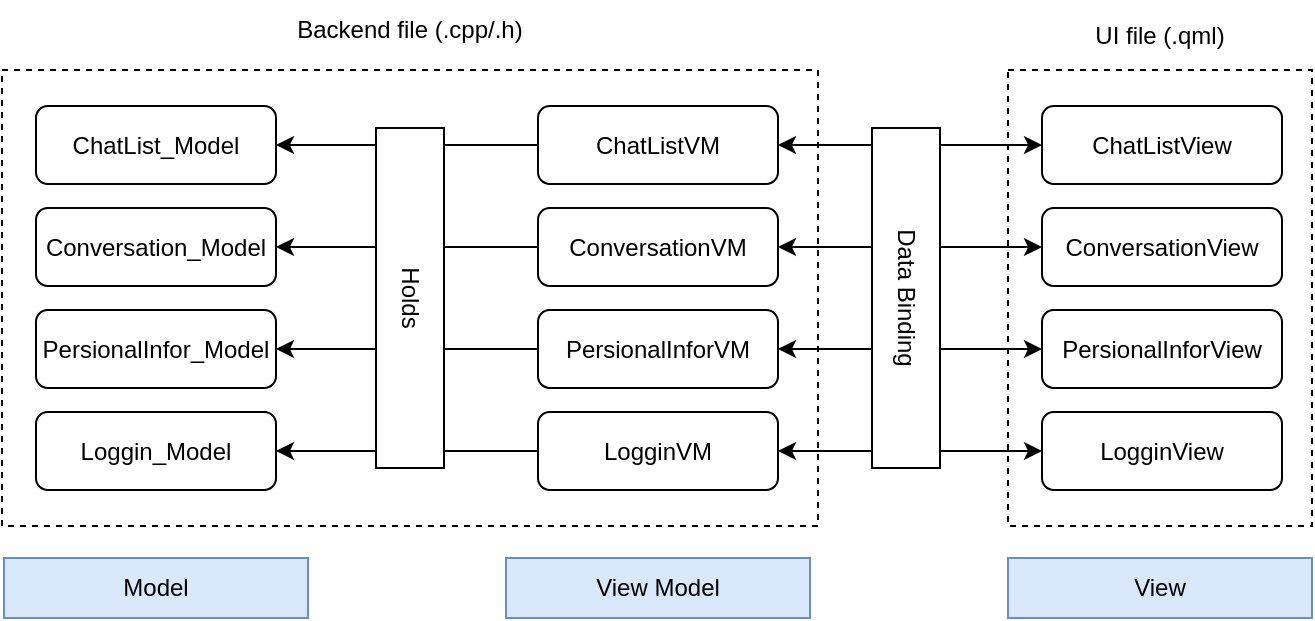 <mxfile version="24.3.1" type="device">
  <diagram name="Trang-1" id="wXz9gHV37ktJ6Uf2Rvrl">
    <mxGraphModel dx="1313" dy="503" grid="0" gridSize="10" guides="1" tooltips="1" connect="1" arrows="1" fold="1" page="0" pageScale="1" pageWidth="827" pageHeight="1169" math="0" shadow="0">
      <root>
        <mxCell id="0" />
        <mxCell id="1" parent="0" />
        <mxCell id="r6YV5uwidsqsS6mTbVun-7" value="" style="rounded=0;whiteSpace=wrap;html=1;fillColor=none;dashed=1;" vertex="1" parent="1">
          <mxGeometry x="221" y="178" width="152" height="228" as="geometry" />
        </mxCell>
        <mxCell id="r6YV5uwidsqsS6mTbVun-21" style="edgeStyle=orthogonalEdgeStyle;rounded=0;orthogonalLoop=1;jettySize=auto;html=1;exitX=0;exitY=0.5;exitDx=0;exitDy=0;startArrow=classic;startFill=1;" edge="1" parent="1" source="r6YV5uwidsqsS6mTbVun-1" target="r6YV5uwidsqsS6mTbVun-9">
          <mxGeometry relative="1" as="geometry" />
        </mxCell>
        <mxCell id="r6YV5uwidsqsS6mTbVun-1" value="ChatListView" style="rounded=1;whiteSpace=wrap;html=1;" vertex="1" parent="1">
          <mxGeometry x="238" y="196" width="120" height="39" as="geometry" />
        </mxCell>
        <mxCell id="r6YV5uwidsqsS6mTbVun-22" style="edgeStyle=orthogonalEdgeStyle;rounded=0;orthogonalLoop=1;jettySize=auto;html=1;exitX=0;exitY=0.5;exitDx=0;exitDy=0;entryX=1;entryY=0.5;entryDx=0;entryDy=0;startArrow=classic;startFill=1;" edge="1" parent="1" source="r6YV5uwidsqsS6mTbVun-2" target="r6YV5uwidsqsS6mTbVun-10">
          <mxGeometry relative="1" as="geometry" />
        </mxCell>
        <mxCell id="r6YV5uwidsqsS6mTbVun-2" value="ConversationView" style="rounded=1;whiteSpace=wrap;html=1;" vertex="1" parent="1">
          <mxGeometry x="238" y="247" width="120" height="39" as="geometry" />
        </mxCell>
        <mxCell id="r6YV5uwidsqsS6mTbVun-23" style="edgeStyle=orthogonalEdgeStyle;rounded=0;orthogonalLoop=1;jettySize=auto;html=1;exitX=0;exitY=0.5;exitDx=0;exitDy=0;startArrow=classic;startFill=1;" edge="1" parent="1" source="r6YV5uwidsqsS6mTbVun-3" target="r6YV5uwidsqsS6mTbVun-11">
          <mxGeometry relative="1" as="geometry" />
        </mxCell>
        <mxCell id="r6YV5uwidsqsS6mTbVun-3" value="PersionalInforView" style="rounded=1;whiteSpace=wrap;html=1;" vertex="1" parent="1">
          <mxGeometry x="238" y="298" width="120" height="39" as="geometry" />
        </mxCell>
        <mxCell id="r6YV5uwidsqsS6mTbVun-24" style="edgeStyle=orthogonalEdgeStyle;rounded=0;orthogonalLoop=1;jettySize=auto;html=1;exitX=0;exitY=0.5;exitDx=0;exitDy=0;entryX=1;entryY=0.5;entryDx=0;entryDy=0;startArrow=classic;startFill=1;" edge="1" parent="1" source="r6YV5uwidsqsS6mTbVun-4" target="r6YV5uwidsqsS6mTbVun-12">
          <mxGeometry relative="1" as="geometry" />
        </mxCell>
        <mxCell id="r6YV5uwidsqsS6mTbVun-4" value="LogginView" style="rounded=1;whiteSpace=wrap;html=1;" vertex="1" parent="1">
          <mxGeometry x="238" y="349" width="120" height="39" as="geometry" />
        </mxCell>
        <mxCell id="r6YV5uwidsqsS6mTbVun-8" value="UI file (.qml)" style="text;html=1;align=center;verticalAlign=middle;whiteSpace=wrap;rounded=0;" vertex="1" parent="1">
          <mxGeometry x="221" y="146" width="152" height="30" as="geometry" />
        </mxCell>
        <mxCell id="r6YV5uwidsqsS6mTbVun-29" style="edgeStyle=orthogonalEdgeStyle;rounded=0;orthogonalLoop=1;jettySize=auto;html=1;exitX=0;exitY=0.5;exitDx=0;exitDy=0;entryX=1;entryY=0.5;entryDx=0;entryDy=0;" edge="1" parent="1" source="r6YV5uwidsqsS6mTbVun-9" target="r6YV5uwidsqsS6mTbVun-16">
          <mxGeometry relative="1" as="geometry" />
        </mxCell>
        <mxCell id="r6YV5uwidsqsS6mTbVun-9" value="ChatListVM" style="rounded=1;whiteSpace=wrap;html=1;" vertex="1" parent="1">
          <mxGeometry x="-14" y="196" width="120" height="39" as="geometry" />
        </mxCell>
        <mxCell id="r6YV5uwidsqsS6mTbVun-30" style="edgeStyle=orthogonalEdgeStyle;rounded=0;orthogonalLoop=1;jettySize=auto;html=1;exitX=0;exitY=0.5;exitDx=0;exitDy=0;" edge="1" parent="1" source="r6YV5uwidsqsS6mTbVun-10" target="r6YV5uwidsqsS6mTbVun-17">
          <mxGeometry relative="1" as="geometry" />
        </mxCell>
        <mxCell id="r6YV5uwidsqsS6mTbVun-10" value="ConversationVM" style="rounded=1;whiteSpace=wrap;html=1;" vertex="1" parent="1">
          <mxGeometry x="-14" y="247" width="120" height="39" as="geometry" />
        </mxCell>
        <mxCell id="r6YV5uwidsqsS6mTbVun-31" style="edgeStyle=orthogonalEdgeStyle;rounded=0;orthogonalLoop=1;jettySize=auto;html=1;exitX=0;exitY=0.5;exitDx=0;exitDy=0;entryX=1;entryY=0.5;entryDx=0;entryDy=0;" edge="1" parent="1" source="r6YV5uwidsqsS6mTbVun-11" target="r6YV5uwidsqsS6mTbVun-18">
          <mxGeometry relative="1" as="geometry" />
        </mxCell>
        <mxCell id="r6YV5uwidsqsS6mTbVun-11" value="PersionalInforVM" style="rounded=1;whiteSpace=wrap;html=1;" vertex="1" parent="1">
          <mxGeometry x="-14" y="298" width="120" height="39" as="geometry" />
        </mxCell>
        <mxCell id="r6YV5uwidsqsS6mTbVun-32" style="edgeStyle=orthogonalEdgeStyle;rounded=0;orthogonalLoop=1;jettySize=auto;html=1;exitX=0;exitY=0.5;exitDx=0;exitDy=0;entryX=1;entryY=0.5;entryDx=0;entryDy=0;" edge="1" parent="1" source="r6YV5uwidsqsS6mTbVun-12" target="r6YV5uwidsqsS6mTbVun-19">
          <mxGeometry relative="1" as="geometry" />
        </mxCell>
        <mxCell id="r6YV5uwidsqsS6mTbVun-12" value="LogginVM" style="rounded=1;whiteSpace=wrap;html=1;" vertex="1" parent="1">
          <mxGeometry x="-14" y="349" width="120" height="39" as="geometry" />
        </mxCell>
        <mxCell id="r6YV5uwidsqsS6mTbVun-15" value="" style="rounded=0;whiteSpace=wrap;html=1;fillColor=none;movable=1;resizable=1;rotatable=1;deletable=1;editable=1;locked=0;connectable=1;dashed=1;" vertex="1" parent="1">
          <mxGeometry x="-282" y="178" width="408" height="228" as="geometry" />
        </mxCell>
        <mxCell id="r6YV5uwidsqsS6mTbVun-16" value="ChatList_Model" style="rounded=1;whiteSpace=wrap;html=1;" vertex="1" parent="1">
          <mxGeometry x="-265" y="196" width="120" height="39" as="geometry" />
        </mxCell>
        <mxCell id="r6YV5uwidsqsS6mTbVun-17" value="Conversation_Model" style="rounded=1;whiteSpace=wrap;html=1;" vertex="1" parent="1">
          <mxGeometry x="-265" y="247" width="120" height="39" as="geometry" />
        </mxCell>
        <mxCell id="r6YV5uwidsqsS6mTbVun-18" value="PersionalInfor_Model" style="rounded=1;whiteSpace=wrap;html=1;" vertex="1" parent="1">
          <mxGeometry x="-265" y="298" width="120" height="39" as="geometry" />
        </mxCell>
        <mxCell id="r6YV5uwidsqsS6mTbVun-19" value="Loggin_Model" style="rounded=1;whiteSpace=wrap;html=1;" vertex="1" parent="1">
          <mxGeometry x="-265" y="349" width="120" height="39" as="geometry" />
        </mxCell>
        <mxCell id="r6YV5uwidsqsS6mTbVun-20" value="Backend file (.cpp/.h)" style="text;html=1;align=center;verticalAlign=middle;whiteSpace=wrap;rounded=0;" vertex="1" parent="1">
          <mxGeometry x="-154" y="143" width="152" height="30" as="geometry" />
        </mxCell>
        <mxCell id="r6YV5uwidsqsS6mTbVun-26" value="Data Binding" style="rounded=0;whiteSpace=wrap;html=1;rotation=90;" vertex="1" parent="1">
          <mxGeometry x="85" y="275" width="170" height="34" as="geometry" />
        </mxCell>
        <mxCell id="r6YV5uwidsqsS6mTbVun-33" value="Holds" style="rounded=0;whiteSpace=wrap;html=1;rotation=90;" vertex="1" parent="1">
          <mxGeometry x="-163" y="275" width="170" height="34" as="geometry" />
        </mxCell>
        <mxCell id="r6YV5uwidsqsS6mTbVun-34" value="Model" style="text;html=1;align=center;verticalAlign=middle;whiteSpace=wrap;rounded=0;fillColor=#dae8fc;strokeColor=#6c8ebf;" vertex="1" parent="1">
          <mxGeometry x="-281" y="422" width="152" height="30" as="geometry" />
        </mxCell>
        <mxCell id="r6YV5uwidsqsS6mTbVun-36" value="View Model" style="text;html=1;align=center;verticalAlign=middle;whiteSpace=wrap;rounded=0;fillColor=#dae8fc;strokeColor=#6c8ebf;" vertex="1" parent="1">
          <mxGeometry x="-30" y="422" width="152" height="30" as="geometry" />
        </mxCell>
        <mxCell id="r6YV5uwidsqsS6mTbVun-37" value="View" style="text;html=1;align=center;verticalAlign=middle;whiteSpace=wrap;rounded=0;fillColor=#dae8fc;strokeColor=#6c8ebf;" vertex="1" parent="1">
          <mxGeometry x="221" y="422" width="152" height="30" as="geometry" />
        </mxCell>
      </root>
    </mxGraphModel>
  </diagram>
</mxfile>
